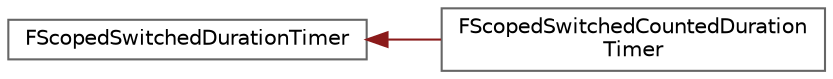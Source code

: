 digraph "Graphical Class Hierarchy"
{
 // INTERACTIVE_SVG=YES
 // LATEX_PDF_SIZE
  bgcolor="transparent";
  edge [fontname=Helvetica,fontsize=10,labelfontname=Helvetica,labelfontsize=10];
  node [fontname=Helvetica,fontsize=10,shape=box,height=0.2,width=0.4];
  rankdir="LR";
  Node0 [id="Node000000",label="FScopedSwitchedDurationTimer",height=0.2,width=0.4,color="grey40", fillcolor="white", style="filled",URL="$db/db6/classFScopedSwitchedDurationTimer.html",tooltip="Utility stopwatch class for tracking the duration of some action (tracks time in seconds and adds it ..."];
  Node0 -> Node1 [id="edge4783_Node000000_Node000001",dir="back",color="firebrick4",style="solid",tooltip=" "];
  Node1 [id="Node000001",label="FScopedSwitchedCountedDuration\lTimer",height=0.2,width=0.4,color="grey40", fillcolor="white", style="filled",URL="$d5/d58/classFScopedSwitchedCountedDurationTimer.html",tooltip="Utility stopwatch class for tracking the duration of some action (tracks time in seconds and adds it ..."];
}
